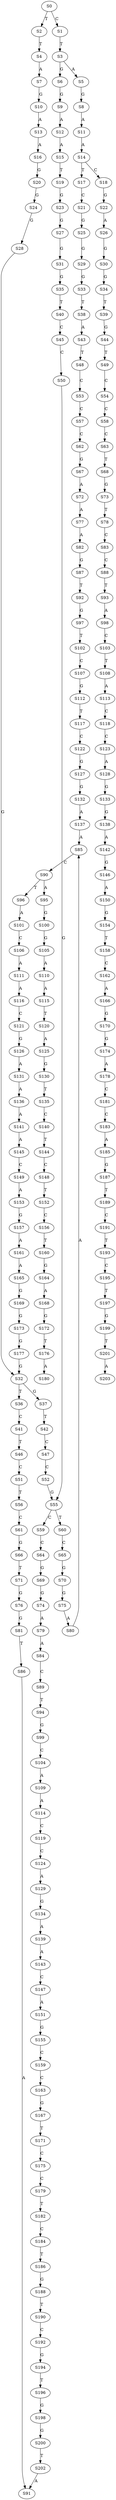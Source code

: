 strict digraph  {
	S0 -> S1 [ label = C ];
	S0 -> S2 [ label = T ];
	S1 -> S3 [ label = T ];
	S2 -> S4 [ label = T ];
	S3 -> S5 [ label = A ];
	S3 -> S6 [ label = G ];
	S4 -> S7 [ label = A ];
	S5 -> S8 [ label = G ];
	S6 -> S9 [ label = G ];
	S7 -> S10 [ label = G ];
	S8 -> S11 [ label = A ];
	S9 -> S12 [ label = A ];
	S10 -> S13 [ label = A ];
	S11 -> S14 [ label = A ];
	S12 -> S15 [ label = A ];
	S13 -> S16 [ label = A ];
	S14 -> S17 [ label = T ];
	S14 -> S18 [ label = C ];
	S15 -> S19 [ label = T ];
	S16 -> S20 [ label = G ];
	S17 -> S21 [ label = C ];
	S18 -> S22 [ label = G ];
	S19 -> S23 [ label = G ];
	S20 -> S24 [ label = G ];
	S21 -> S25 [ label = G ];
	S22 -> S26 [ label = A ];
	S23 -> S27 [ label = G ];
	S24 -> S28 [ label = G ];
	S25 -> S29 [ label = G ];
	S26 -> S30 [ label = G ];
	S27 -> S31 [ label = G ];
	S28 -> S32 [ label = G ];
	S29 -> S33 [ label = G ];
	S30 -> S34 [ label = G ];
	S31 -> S35 [ label = G ];
	S32 -> S36 [ label = T ];
	S32 -> S37 [ label = G ];
	S33 -> S38 [ label = T ];
	S34 -> S39 [ label = T ];
	S35 -> S40 [ label = T ];
	S36 -> S41 [ label = C ];
	S37 -> S42 [ label = T ];
	S38 -> S43 [ label = A ];
	S39 -> S44 [ label = G ];
	S40 -> S45 [ label = C ];
	S41 -> S46 [ label = T ];
	S42 -> S47 [ label = C ];
	S43 -> S48 [ label = T ];
	S44 -> S49 [ label = T ];
	S45 -> S50 [ label = C ];
	S46 -> S51 [ label = C ];
	S47 -> S52 [ label = C ];
	S48 -> S53 [ label = C ];
	S49 -> S54 [ label = C ];
	S50 -> S55 [ label = G ];
	S51 -> S56 [ label = T ];
	S52 -> S55 [ label = G ];
	S53 -> S57 [ label = C ];
	S54 -> S58 [ label = C ];
	S55 -> S59 [ label = C ];
	S55 -> S60 [ label = T ];
	S56 -> S61 [ label = C ];
	S57 -> S62 [ label = C ];
	S58 -> S63 [ label = C ];
	S59 -> S64 [ label = C ];
	S60 -> S65 [ label = C ];
	S61 -> S66 [ label = G ];
	S62 -> S67 [ label = G ];
	S63 -> S68 [ label = T ];
	S64 -> S69 [ label = G ];
	S65 -> S70 [ label = G ];
	S66 -> S71 [ label = T ];
	S67 -> S72 [ label = A ];
	S68 -> S73 [ label = G ];
	S69 -> S74 [ label = G ];
	S70 -> S75 [ label = G ];
	S71 -> S76 [ label = G ];
	S72 -> S77 [ label = A ];
	S73 -> S78 [ label = T ];
	S74 -> S79 [ label = A ];
	S75 -> S80 [ label = A ];
	S76 -> S81 [ label = G ];
	S77 -> S82 [ label = A ];
	S78 -> S83 [ label = C ];
	S79 -> S84 [ label = A ];
	S80 -> S85 [ label = A ];
	S81 -> S86 [ label = T ];
	S82 -> S87 [ label = G ];
	S83 -> S88 [ label = C ];
	S84 -> S89 [ label = C ];
	S85 -> S90 [ label = C ];
	S86 -> S91 [ label = A ];
	S87 -> S92 [ label = T ];
	S88 -> S93 [ label = T ];
	S89 -> S94 [ label = T ];
	S90 -> S95 [ label = A ];
	S90 -> S96 [ label = T ];
	S92 -> S97 [ label = G ];
	S93 -> S98 [ label = A ];
	S94 -> S99 [ label = G ];
	S95 -> S100 [ label = G ];
	S96 -> S101 [ label = A ];
	S97 -> S102 [ label = T ];
	S98 -> S103 [ label = C ];
	S99 -> S104 [ label = C ];
	S100 -> S105 [ label = G ];
	S101 -> S106 [ label = C ];
	S102 -> S107 [ label = C ];
	S103 -> S108 [ label = T ];
	S104 -> S109 [ label = A ];
	S105 -> S110 [ label = A ];
	S106 -> S111 [ label = A ];
	S107 -> S112 [ label = G ];
	S108 -> S113 [ label = A ];
	S109 -> S114 [ label = A ];
	S110 -> S115 [ label = A ];
	S111 -> S116 [ label = A ];
	S112 -> S117 [ label = T ];
	S113 -> S118 [ label = C ];
	S114 -> S119 [ label = C ];
	S115 -> S120 [ label = T ];
	S116 -> S121 [ label = C ];
	S117 -> S122 [ label = C ];
	S118 -> S123 [ label = C ];
	S119 -> S124 [ label = C ];
	S120 -> S125 [ label = A ];
	S121 -> S126 [ label = G ];
	S122 -> S127 [ label = G ];
	S123 -> S128 [ label = A ];
	S124 -> S129 [ label = A ];
	S125 -> S130 [ label = G ];
	S126 -> S131 [ label = A ];
	S127 -> S132 [ label = G ];
	S128 -> S133 [ label = G ];
	S129 -> S134 [ label = G ];
	S130 -> S135 [ label = T ];
	S131 -> S136 [ label = A ];
	S132 -> S137 [ label = A ];
	S133 -> S138 [ label = G ];
	S134 -> S139 [ label = A ];
	S135 -> S140 [ label = C ];
	S136 -> S141 [ label = A ];
	S137 -> S85 [ label = A ];
	S138 -> S142 [ label = A ];
	S139 -> S143 [ label = A ];
	S140 -> S144 [ label = T ];
	S141 -> S145 [ label = A ];
	S142 -> S146 [ label = G ];
	S143 -> S147 [ label = C ];
	S144 -> S148 [ label = C ];
	S145 -> S149 [ label = C ];
	S146 -> S150 [ label = A ];
	S147 -> S151 [ label = A ];
	S148 -> S152 [ label = T ];
	S149 -> S153 [ label = A ];
	S150 -> S154 [ label = G ];
	S151 -> S155 [ label = G ];
	S152 -> S156 [ label = C ];
	S153 -> S157 [ label = G ];
	S154 -> S158 [ label = T ];
	S155 -> S159 [ label = C ];
	S156 -> S160 [ label = T ];
	S157 -> S161 [ label = A ];
	S158 -> S162 [ label = C ];
	S159 -> S163 [ label = C ];
	S160 -> S164 [ label = G ];
	S161 -> S165 [ label = A ];
	S162 -> S166 [ label = A ];
	S163 -> S167 [ label = G ];
	S164 -> S168 [ label = A ];
	S165 -> S169 [ label = G ];
	S166 -> S170 [ label = G ];
	S167 -> S171 [ label = T ];
	S168 -> S172 [ label = G ];
	S169 -> S173 [ label = G ];
	S170 -> S174 [ label = G ];
	S171 -> S175 [ label = C ];
	S172 -> S176 [ label = T ];
	S173 -> S177 [ label = G ];
	S174 -> S178 [ label = A ];
	S175 -> S179 [ label = C ];
	S176 -> S180 [ label = A ];
	S177 -> S32 [ label = G ];
	S178 -> S181 [ label = C ];
	S179 -> S182 [ label = T ];
	S181 -> S183 [ label = C ];
	S182 -> S184 [ label = C ];
	S183 -> S185 [ label = A ];
	S184 -> S186 [ label = T ];
	S185 -> S187 [ label = G ];
	S186 -> S188 [ label = G ];
	S187 -> S189 [ label = T ];
	S188 -> S190 [ label = T ];
	S189 -> S191 [ label = C ];
	S190 -> S192 [ label = C ];
	S191 -> S193 [ label = T ];
	S192 -> S194 [ label = G ];
	S193 -> S195 [ label = C ];
	S194 -> S196 [ label = T ];
	S195 -> S197 [ label = T ];
	S196 -> S198 [ label = G ];
	S197 -> S199 [ label = G ];
	S198 -> S200 [ label = G ];
	S199 -> S201 [ label = T ];
	S200 -> S202 [ label = T ];
	S201 -> S203 [ label = A ];
	S202 -> S91 [ label = A ];
}
